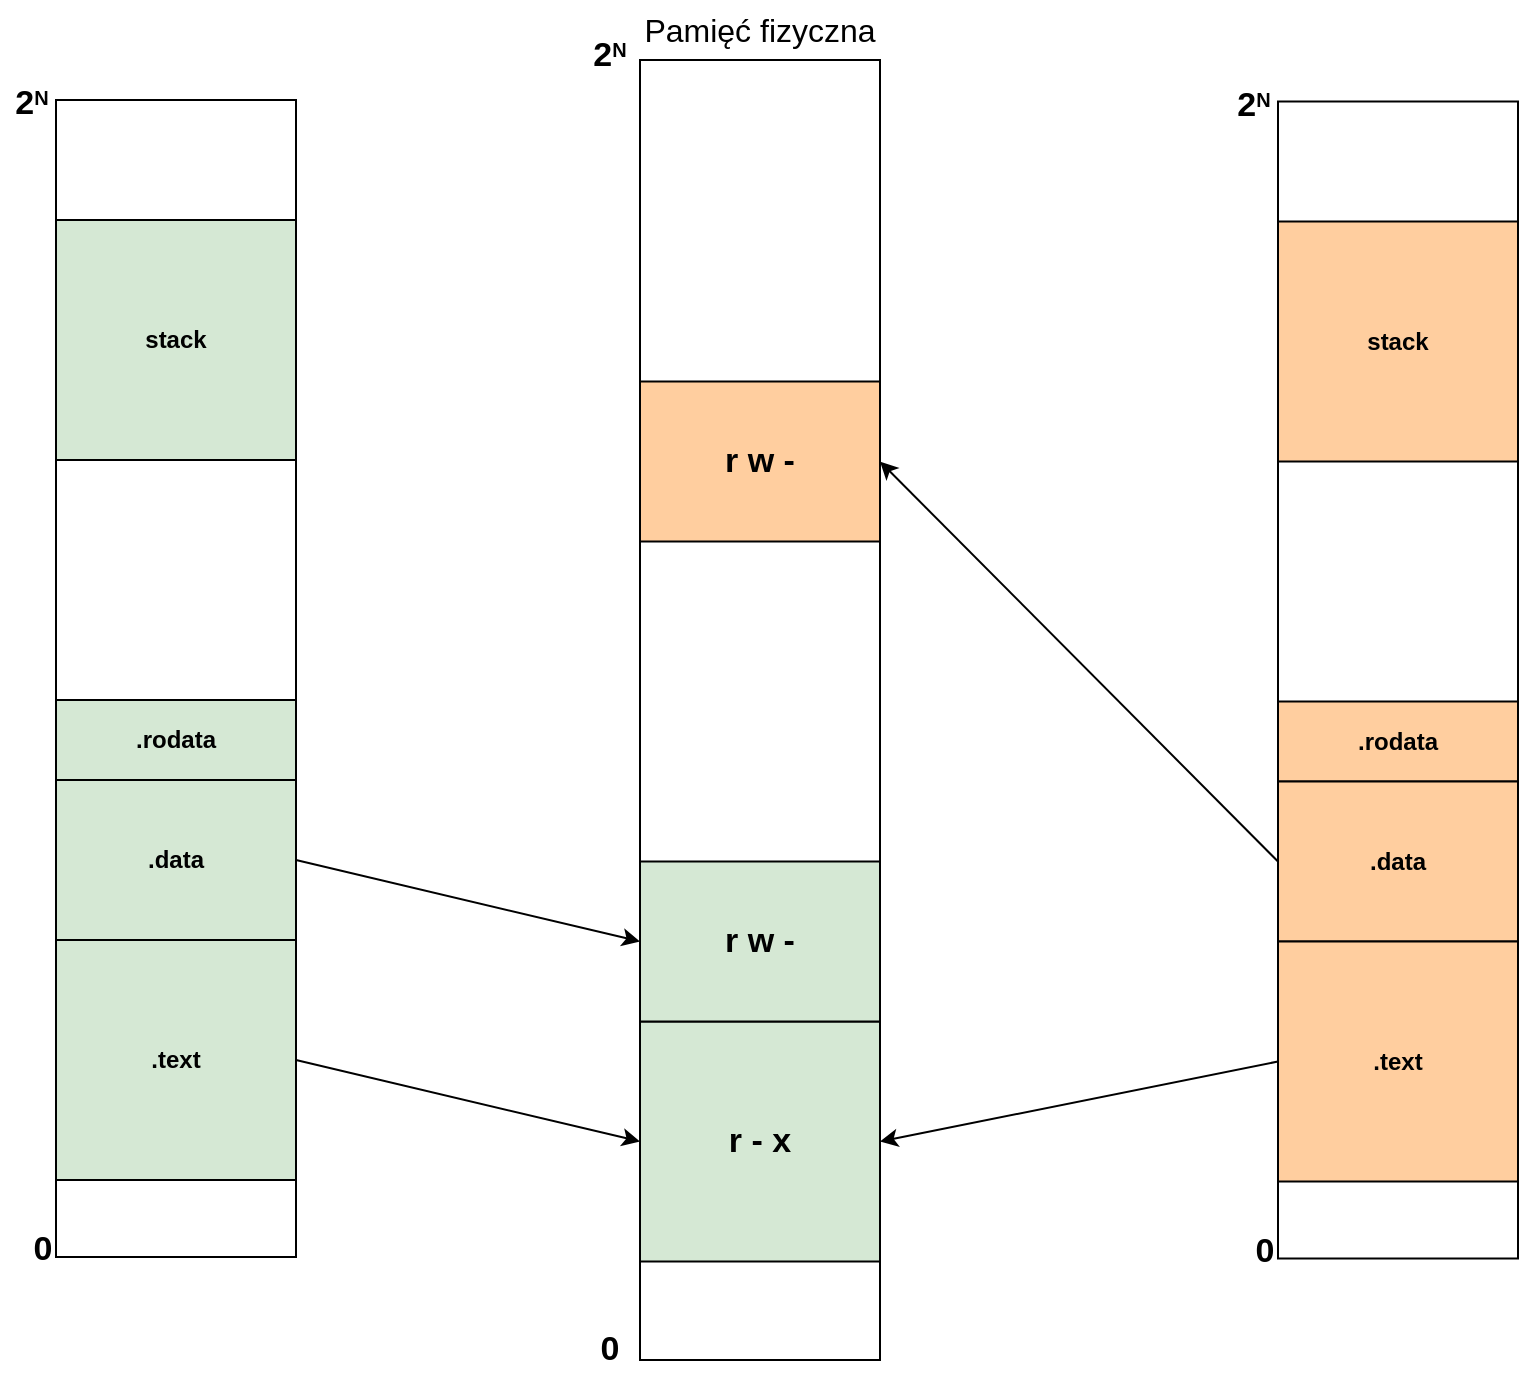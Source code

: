 <mxfile version="24.0.4" type="device">
  <diagram name="Page-1" id="bUzElv2l2GWEFmTksL0H">
    <mxGraphModel dx="139" dy="661" grid="1" gridSize="10" guides="1" tooltips="1" connect="1" arrows="1" fold="1" page="1" pageScale="1" pageWidth="850" pageHeight="1100" math="0" shadow="0">
      <root>
        <mxCell id="0" />
        <mxCell id="1" parent="0" />
        <mxCell id="l8w7lDZAc4AGo3SvnFqO-1" value="" style="rounded=0;whiteSpace=wrap;html=1;strokeWidth=1;fillColor=none;" parent="1" vertex="1">
          <mxGeometry x="948" y="60" width="120" height="578.5" as="geometry" />
        </mxCell>
        <mxCell id="QkMXo-uOz5fR3eblIkdU-6" value="" style="rounded=0;whiteSpace=wrap;html=1;strokeWidth=1;" parent="1" vertex="1">
          <mxGeometry x="1240" y="40" width="120" height="650" as="geometry" />
        </mxCell>
        <mxCell id="QkMXo-uOz5fR3eblIkdU-9" value="&lt;font style=&quot;font-size: 16px;&quot;&gt;Pamięć fizyczna&lt;/font&gt;" style="text;html=1;align=center;verticalAlign=middle;whiteSpace=wrap;rounded=0;" parent="1" vertex="1">
          <mxGeometry x="1240" y="10" width="120" height="30" as="geometry" />
        </mxCell>
        <mxCell id="QkMXo-uOz5fR3eblIkdU-42" value="" style="endArrow=none;html=1;rounded=0;strokeColor=none;" parent="1" edge="1">
          <mxGeometry width="50" height="50" relative="1" as="geometry">
            <mxPoint x="920.43" y="640" as="sourcePoint" />
            <mxPoint x="920" y="40" as="targetPoint" />
          </mxGeometry>
        </mxCell>
        <mxCell id="ApAm6ha_IGB6OoukJDqG-1" value="&lt;font style=&quot;font-size: 17px;&quot;&gt;&lt;b&gt;0&lt;/b&gt;&lt;b&gt;&lt;br&gt;&lt;/b&gt;&lt;/font&gt;" style="text;html=1;align=center;verticalAlign=middle;whiteSpace=wrap;rounded=0;" parent="1" vertex="1">
          <mxGeometry x="1195" y="670" width="60" height="30" as="geometry" />
        </mxCell>
        <mxCell id="ApAm6ha_IGB6OoukJDqG-2" value="&lt;font style=&quot;font-size: 17px;&quot;&gt;&lt;b style=&quot;font-size: 17px;&quot;&gt;2&lt;/b&gt;&lt;/font&gt;&lt;font size=&quot;1&quot;&gt;&lt;b&gt;&lt;sup style=&quot;font-size: 10px;&quot;&gt;N&lt;/sup&gt;&lt;/b&gt;&lt;/font&gt;" style="text;html=1;align=center;verticalAlign=middle;whiteSpace=wrap;rounded=0;fontSize=17;" parent="1" vertex="1">
          <mxGeometry x="1195" y="23" width="60" height="30" as="geometry" />
        </mxCell>
        <mxCell id="ApAm6ha_IGB6OoukJDqG-3" value="" style="endArrow=none;html=1;rounded=0;strokeColor=none;" parent="1" edge="1">
          <mxGeometry width="50" height="50" relative="1" as="geometry">
            <mxPoint x="1680.43" y="648.5" as="sourcePoint" />
            <mxPoint x="1680" y="48.5" as="targetPoint" />
          </mxGeometry>
        </mxCell>
        <mxCell id="l8w7lDZAc4AGo3SvnFqO-3" value="&lt;font style=&quot;font-size: 17px;&quot;&gt;&lt;b style=&quot;font-size: 17px;&quot;&gt;2&lt;/b&gt;&lt;/font&gt;&lt;font size=&quot;1&quot;&gt;&lt;b&gt;&lt;sup style=&quot;font-size: 10px;&quot;&gt;N&lt;/sup&gt;&lt;/b&gt;&lt;/font&gt;" style="text;html=1;align=center;verticalAlign=middle;whiteSpace=wrap;rounded=0;fontSize=17;" parent="1" vertex="1">
          <mxGeometry x="921" y="47" width="30" height="30" as="geometry" />
        </mxCell>
        <mxCell id="l8w7lDZAc4AGo3SvnFqO-6" value="&lt;font style=&quot;font-size: 17px;&quot;&gt;&lt;b&gt;0&lt;/b&gt;&lt;b&gt;&lt;br&gt;&lt;/b&gt;&lt;/font&gt;" style="text;html=1;align=center;verticalAlign=middle;whiteSpace=wrap;rounded=0;" parent="1" vertex="1">
          <mxGeometry x="935" y="620" width="13" height="30" as="geometry" />
        </mxCell>
        <mxCell id="4U6riaCsUl9iuARCi7AS-1" value="&lt;b&gt;stack&lt;/b&gt;" style="rounded=0;whiteSpace=wrap;html=1;fillColor=#D5E8D4;strokeWidth=1;" parent="1" vertex="1">
          <mxGeometry x="948" y="120" width="120" height="120" as="geometry" />
        </mxCell>
        <mxCell id="4U6riaCsUl9iuARCi7AS-2" value="&lt;b&gt;.rodata&lt;/b&gt;" style="rounded=0;whiteSpace=wrap;html=1;fillColor=#D5E8D4;strokeWidth=1;" parent="1" vertex="1">
          <mxGeometry x="948" y="360" width="120" height="40" as="geometry" />
        </mxCell>
        <mxCell id="4U6riaCsUl9iuARCi7AS-3" value="&lt;b&gt;.data&lt;/b&gt;" style="rounded=0;whiteSpace=wrap;html=1;fillColor=#D5E8D4;strokeWidth=1;" parent="1" vertex="1">
          <mxGeometry x="948" y="400" width="120" height="80" as="geometry" />
        </mxCell>
        <mxCell id="4U6riaCsUl9iuARCi7AS-5" value="" style="rounded=0;whiteSpace=wrap;html=1;fillColor=#D5E8D4;strokeWidth=1;" parent="1" vertex="1">
          <mxGeometry x="948" y="520" width="120" height="40" as="geometry" />
        </mxCell>
        <mxCell id="QkMXo-uOz5fR3eblIkdU-12" value="&lt;b&gt;.text&lt;/b&gt;" style="rounded=0;whiteSpace=wrap;html=1;fillColor=#D5E8D4;strokeWidth=1;" parent="1" vertex="1">
          <mxGeometry x="948" y="480" width="120" height="120" as="geometry" />
        </mxCell>
        <mxCell id="4U6riaCsUl9iuARCi7AS-11" value="&lt;b style=&quot;font-size: 17px;&quot;&gt;r - x&lt;/b&gt;" style="rounded=0;whiteSpace=wrap;html=1;fillColor=#D5E8D4;strokeWidth=1;" parent="1" vertex="1">
          <mxGeometry x="1240" y="520.75" width="120" height="120" as="geometry" />
        </mxCell>
        <mxCell id="4U6riaCsUl9iuARCi7AS-9" value="&lt;b style=&quot;font-size: 17px;&quot;&gt;r w -&lt;/b&gt;" style="rounded=0;whiteSpace=wrap;html=1;fillColor=#D5E8D4;strokeWidth=1;" parent="1" vertex="1">
          <mxGeometry x="1240" y="440.75" width="120" height="80" as="geometry" />
        </mxCell>
        <mxCell id="dCZ3f5gwbwnDsk1tALXl-1" value="" style="rounded=0;whiteSpace=wrap;html=1;strokeWidth=1;fillColor=none;" parent="1" vertex="1">
          <mxGeometry x="1559" y="60.75" width="120" height="578.5" as="geometry" />
        </mxCell>
        <mxCell id="dCZ3f5gwbwnDsk1tALXl-3" value="&lt;font style=&quot;font-size: 17px;&quot;&gt;&lt;b style=&quot;font-size: 17px;&quot;&gt;2&lt;/b&gt;&lt;/font&gt;&lt;font size=&quot;1&quot;&gt;&lt;b&gt;&lt;sup style=&quot;font-size: 10px;&quot;&gt;N&lt;/sup&gt;&lt;/b&gt;&lt;/font&gt;" style="text;html=1;align=center;verticalAlign=middle;whiteSpace=wrap;rounded=0;fontSize=17;" parent="1" vertex="1">
          <mxGeometry x="1532" y="47.75" width="30" height="30" as="geometry" />
        </mxCell>
        <mxCell id="dCZ3f5gwbwnDsk1tALXl-4" value="&lt;font style=&quot;font-size: 17px;&quot;&gt;&lt;b&gt;0&lt;/b&gt;&lt;b&gt;&lt;br&gt;&lt;/b&gt;&lt;/font&gt;" style="text;html=1;align=center;verticalAlign=middle;whiteSpace=wrap;rounded=0;" parent="1" vertex="1">
          <mxGeometry x="1546" y="620.75" width="13" height="30" as="geometry" />
        </mxCell>
        <mxCell id="dCZ3f5gwbwnDsk1tALXl-5" value="&lt;b&gt;stack&lt;/b&gt;" style="rounded=0;whiteSpace=wrap;html=1;fillColor=#FFCE9F;strokeWidth=1;" parent="1" vertex="1">
          <mxGeometry x="1559" y="120.75" width="120" height="120" as="geometry" />
        </mxCell>
        <mxCell id="dCZ3f5gwbwnDsk1tALXl-6" value="&lt;b&gt;.rodata&lt;/b&gt;" style="rounded=0;whiteSpace=wrap;html=1;fillColor=#FFCE9F;strokeWidth=1;" parent="1" vertex="1">
          <mxGeometry x="1559" y="360.75" width="120" height="40" as="geometry" />
        </mxCell>
        <mxCell id="dCZ3f5gwbwnDsk1tALXl-7" value="&lt;b&gt;.data&lt;/b&gt;" style="rounded=0;whiteSpace=wrap;html=1;fillColor=#FFCE9F;strokeWidth=1;" parent="1" vertex="1">
          <mxGeometry x="1559" y="400.75" width="120" height="80" as="geometry" />
        </mxCell>
        <mxCell id="dCZ3f5gwbwnDsk1tALXl-8" value="" style="rounded=0;whiteSpace=wrap;html=1;fillColor=#D5E8D4;strokeWidth=1;" parent="1" vertex="1">
          <mxGeometry x="1559" y="520.75" width="120" height="40" as="geometry" />
        </mxCell>
        <mxCell id="dCZ3f5gwbwnDsk1tALXl-9" value="&lt;b&gt;.text&lt;/b&gt;" style="rounded=0;whiteSpace=wrap;html=1;fillColor=#FFCE9F;strokeWidth=1;" parent="1" vertex="1">
          <mxGeometry x="1559" y="480.75" width="120" height="120" as="geometry" />
        </mxCell>
        <mxCell id="dCZ3f5gwbwnDsk1tALXl-11" value="&lt;b style=&quot;font-size: 17px;&quot;&gt;r w -&lt;/b&gt;" style="rounded=0;whiteSpace=wrap;html=1;fillColor=#FFCE9F;strokeWidth=1;" parent="1" vertex="1">
          <mxGeometry x="1240" y="200.75" width="120" height="80" as="geometry" />
        </mxCell>
        <mxCell id="dCZ3f5gwbwnDsk1tALXl-12" value="" style="endArrow=classic;html=1;rounded=0;entryX=0;entryY=0.5;entryDx=0;entryDy=0;exitX=1;exitY=0.5;exitDx=0;exitDy=0;" parent="1" source="QkMXo-uOz5fR3eblIkdU-12" target="4U6riaCsUl9iuARCi7AS-11" edge="1">
          <mxGeometry width="50" height="50" relative="1" as="geometry">
            <mxPoint x="1080" y="540" as="sourcePoint" />
            <mxPoint x="1230" y="580" as="targetPoint" />
          </mxGeometry>
        </mxCell>
        <mxCell id="dCZ3f5gwbwnDsk1tALXl-13" value="" style="endArrow=classic;html=1;rounded=0;exitX=1;exitY=0.5;exitDx=0;exitDy=0;entryX=0;entryY=0.5;entryDx=0;entryDy=0;" parent="1" source="4U6riaCsUl9iuARCi7AS-3" target="4U6riaCsUl9iuARCi7AS-9" edge="1">
          <mxGeometry width="50" height="50" relative="1" as="geometry">
            <mxPoint x="1080" y="440" as="sourcePoint" />
            <mxPoint x="1230" y="480" as="targetPoint" />
          </mxGeometry>
        </mxCell>
        <mxCell id="dCZ3f5gwbwnDsk1tALXl-14" value="" style="endArrow=classic;html=1;rounded=0;entryX=1;entryY=0.5;entryDx=0;entryDy=0;exitX=0;exitY=0.5;exitDx=0;exitDy=0;" parent="1" source="dCZ3f5gwbwnDsk1tALXl-9" target="4U6riaCsUl9iuARCi7AS-11" edge="1">
          <mxGeometry width="50" height="50" relative="1" as="geometry">
            <mxPoint x="1550" y="540" as="sourcePoint" />
            <mxPoint x="1360.0" y="340.75" as="targetPoint" />
          </mxGeometry>
        </mxCell>
        <mxCell id="dCZ3f5gwbwnDsk1tALXl-15" value="" style="endArrow=classic;html=1;rounded=0;entryX=1;entryY=0.5;entryDx=0;entryDy=0;exitX=0;exitY=0.5;exitDx=0;exitDy=0;" parent="1" source="dCZ3f5gwbwnDsk1tALXl-7" target="dCZ3f5gwbwnDsk1tALXl-11" edge="1">
          <mxGeometry width="50" height="50" relative="1" as="geometry">
            <mxPoint x="1550" y="441" as="sourcePoint" />
            <mxPoint x="1370" y="240.75" as="targetPoint" />
          </mxGeometry>
        </mxCell>
      </root>
    </mxGraphModel>
  </diagram>
</mxfile>
